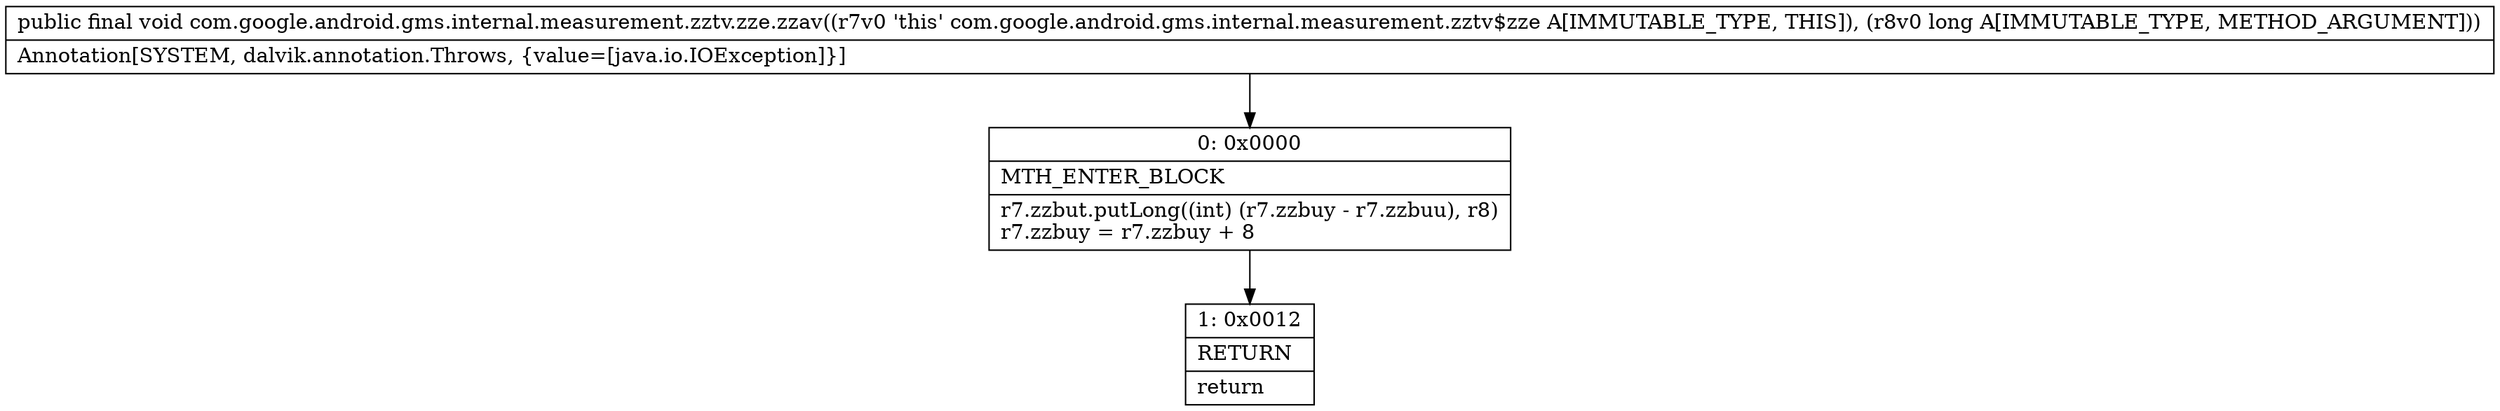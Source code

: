 digraph "CFG forcom.google.android.gms.internal.measurement.zztv.zze.zzav(J)V" {
Node_0 [shape=record,label="{0\:\ 0x0000|MTH_ENTER_BLOCK\l|r7.zzbut.putLong((int) (r7.zzbuy \- r7.zzbuu), r8)\lr7.zzbuy = r7.zzbuy + 8\l}"];
Node_1 [shape=record,label="{1\:\ 0x0012|RETURN\l|return\l}"];
MethodNode[shape=record,label="{public final void com.google.android.gms.internal.measurement.zztv.zze.zzav((r7v0 'this' com.google.android.gms.internal.measurement.zztv$zze A[IMMUTABLE_TYPE, THIS]), (r8v0 long A[IMMUTABLE_TYPE, METHOD_ARGUMENT]))  | Annotation[SYSTEM, dalvik.annotation.Throws, \{value=[java.io.IOException]\}]\l}"];
MethodNode -> Node_0;
Node_0 -> Node_1;
}

